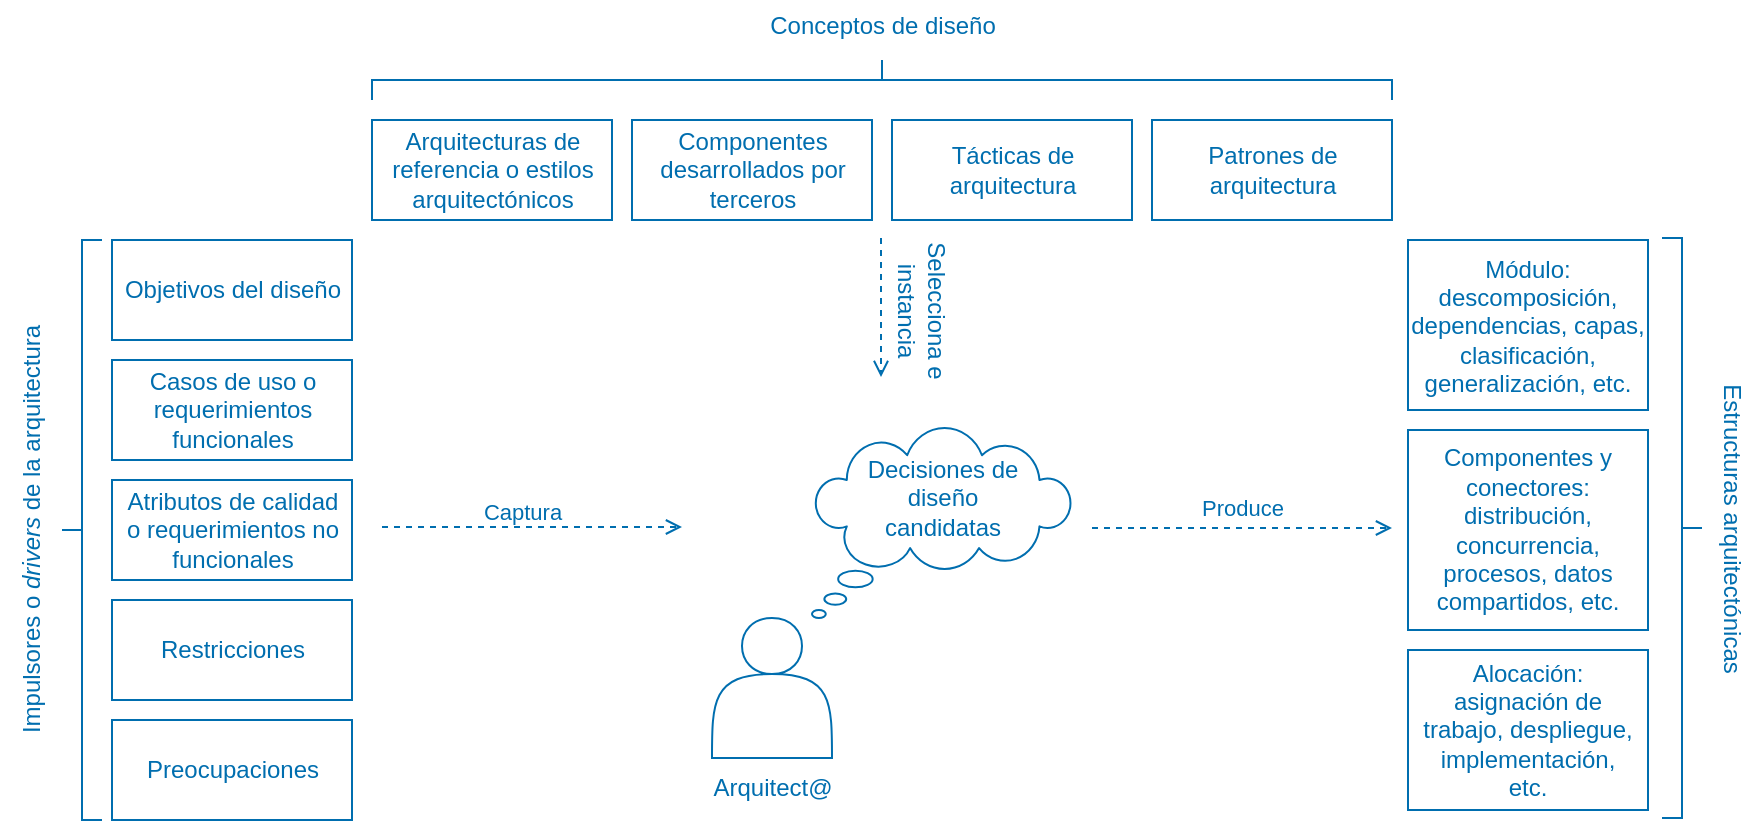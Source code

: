 <mxfile>
    <diagram id="TfBrJL6MkQ8omD83z_PI" name="Page-1">
        <mxGraphModel dx="906" dy="551" grid="1" gridSize="10" guides="1" tooltips="1" connect="1" arrows="1" fold="1" page="1" pageScale="1" pageWidth="850" pageHeight="1100" math="0" shadow="0">
            <root>
                <mxCell id="0"/>
                <mxCell id="1" parent="0"/>
                <mxCell id="3" value="Objetivos del diseño" style="html=1;fillColor=none;strokeColor=#006EAF;fontColor=#006EAF;" vertex="1" parent="1">
                    <mxGeometry x="55" y="125" width="120" height="50" as="geometry"/>
                </mxCell>
                <mxCell id="4" value="Casos de uso o&lt;br&gt;requerimientos&lt;br&gt;funcionales" style="html=1;fillColor=none;strokeColor=#006EAF;fontColor=#006EAF;" vertex="1" parent="1">
                    <mxGeometry x="55" y="185" width="120" height="50" as="geometry"/>
                </mxCell>
                <mxCell id="5" value="Atributos de calidad&lt;br&gt;o requerimientos no&lt;br&gt;funcionales" style="html=1;fillColor=none;strokeColor=#006EAF;fontColor=#006EAF;" vertex="1" parent="1">
                    <mxGeometry x="55" y="245" width="120" height="50" as="geometry"/>
                </mxCell>
                <mxCell id="6" value="Restricciones" style="html=1;fillColor=none;strokeColor=#006EAF;fontColor=#006EAF;" vertex="1" parent="1">
                    <mxGeometry x="55" y="305" width="120" height="50" as="geometry"/>
                </mxCell>
                <mxCell id="7" value="Preocupaciones" style="html=1;fillColor=none;strokeColor=#006EAF;fontColor=#006EAF;" vertex="1" parent="1">
                    <mxGeometry x="55" y="365" width="120" height="50" as="geometry"/>
                </mxCell>
                <mxCell id="8" value="Impulsores o &lt;i&gt;drivers&amp;nbsp;&lt;/i&gt;de la arquitectura" style="text;html=1;align=center;verticalAlign=middle;resizable=1;points=[];autosize=1;strokeColor=none;fillColor=none;fontColor=#006EAF;movable=1;rotatable=1;deletable=1;editable=1;connectable=1;rotation=-90;" vertex="1" parent="1">
                    <mxGeometry x="-100" y="255" width="230" height="30" as="geometry"/>
                </mxCell>
                <mxCell id="9" value="Arquitecturas de&lt;br&gt;referencia o estilos&lt;br&gt;arquitectónicos" style="html=1;fillColor=none;strokeColor=#006EAF;fontColor=#006EAF;" vertex="1" parent="1">
                    <mxGeometry x="185" y="65" width="120" height="50" as="geometry"/>
                </mxCell>
                <mxCell id="10" value="Componentes&lt;br&gt;desarrollados por&lt;br&gt;terceros" style="html=1;fillColor=none;strokeColor=#006EAF;fontColor=#006EAF;" vertex="1" parent="1">
                    <mxGeometry x="315" y="65" width="120" height="50" as="geometry"/>
                </mxCell>
                <mxCell id="11" value="Tácticas de&lt;br&gt;arquitectura" style="html=1;fillColor=none;strokeColor=#006EAF;fontColor=#006EAF;" vertex="1" parent="1">
                    <mxGeometry x="445" y="65" width="120" height="50" as="geometry"/>
                </mxCell>
                <mxCell id="12" value="Patrones de&lt;br&gt;arquitectura" style="html=1;fillColor=none;strokeColor=#006EAF;fontColor=#006EAF;" vertex="1" parent="1">
                    <mxGeometry x="575" y="65" width="120" height="50" as="geometry"/>
                </mxCell>
                <mxCell id="13" value="" style="strokeWidth=1;html=1;shape=mxgraph.flowchart.annotation_2;align=left;labelPosition=right;pointerEvents=1;fontColor=#ffffff;fillColor=#1ba1e2;rotation=90;strokeColor=#006EAF;" vertex="1" parent="1">
                    <mxGeometry x="430" y="-210" width="20" height="510" as="geometry"/>
                </mxCell>
                <mxCell id="14" value="Conceptos de diseño" style="text;html=1;align=center;verticalAlign=middle;resizable=1;points=[];autosize=1;strokeColor=none;fillColor=none;fontColor=#006EAF;movable=1;rotatable=1;deletable=1;editable=1;connectable=1;" vertex="1" parent="1">
                    <mxGeometry x="370" y="5" width="140" height="25" as="geometry"/>
                </mxCell>
                <mxCell id="17" value="" style="strokeWidth=1;html=1;shape=mxgraph.flowchart.annotation_2;align=left;labelPosition=right;pointerEvents=1;fontColor=#ffffff;fillColor=#1ba1e2;rotation=0;strokeColor=#006EAF;" vertex="1" parent="1">
                    <mxGeometry x="30" y="125" width="20" height="290" as="geometry"/>
                </mxCell>
                <mxCell id="18" value="Módulo: descomposición, dependencias, capas, clasificación, generalización, etc." style="html=1;fillColor=none;strokeColor=#006EAF;fontColor=#006EAF;horizontal=1;whiteSpace=wrap;" vertex="1" parent="1">
                    <mxGeometry x="703" y="125" width="120" height="85" as="geometry"/>
                </mxCell>
                <mxCell id="19" value="Componentes y conectores: distribución, concurrencia, procesos, datos compartidos, etc.&lt;br&gt;" style="html=1;fillColor=none;strokeColor=#006EAF;fontColor=#006EAF;horizontal=1;whiteSpace=wrap;" vertex="1" parent="1">
                    <mxGeometry x="703" y="220" width="120" height="100" as="geometry"/>
                </mxCell>
                <mxCell id="20" value="Alocación: asignación de trabajo, despliegue, implementación, etc." style="html=1;fillColor=none;strokeColor=#006EAF;fontColor=#006EAF;horizontal=1;whiteSpace=wrap;spacingLeft=4;spacingRight=4;" vertex="1" parent="1">
                    <mxGeometry x="703" y="330" width="120" height="80" as="geometry"/>
                </mxCell>
                <mxCell id="28" value="" style="strokeWidth=1;html=1;shape=mxgraph.flowchart.annotation_2;align=left;labelPosition=right;pointerEvents=1;fontColor=#ffffff;fillColor=#1ba1e2;rotation=-180;strokeColor=#006EAF;" vertex="1" parent="1">
                    <mxGeometry x="830" y="124" width="20" height="290" as="geometry"/>
                </mxCell>
                <mxCell id="29" value="Estructuras arquitectónicas" style="text;html=1;align=center;verticalAlign=middle;resizable=1;points=[];autosize=1;strokeColor=none;fillColor=none;fontColor=#006EAF;movable=1;rotatable=1;deletable=1;editable=1;connectable=1;rotation=90;" vertex="1" parent="1">
                    <mxGeometry x="780" y="254" width="170" height="30" as="geometry"/>
                </mxCell>
                <mxCell id="30" value="Captura" style="endArrow=open;html=1;fontColor=#006EAF;endFill=0;dashed=1;fillColor=#1ba1e2;strokeColor=#006EAF;labelBackgroundColor=none;" edge="1" parent="1">
                    <mxGeometry x="-0.067" y="9" width="50" height="50" relative="1" as="geometry">
                        <mxPoint x="190" y="268.5" as="sourcePoint"/>
                        <mxPoint x="340" y="268.5" as="targetPoint"/>
                        <mxPoint y="1" as="offset"/>
                    </mxGeometry>
                </mxCell>
                <mxCell id="31" value="Produce" style="endArrow=open;html=1;fontColor=#006EAF;endFill=0;dashed=1;fillColor=#1ba1e2;strokeColor=#006EAF;labelBackgroundColor=none;" edge="1" parent="1">
                    <mxGeometry y="10" width="50" height="50" relative="1" as="geometry">
                        <mxPoint x="545" y="269" as="sourcePoint"/>
                        <mxPoint x="695" y="269" as="targetPoint"/>
                        <mxPoint as="offset"/>
                    </mxGeometry>
                </mxCell>
                <mxCell id="32" value="" style="endArrow=open;html=1;fontColor=#006EAF;endFill=0;dashed=1;fillColor=#1ba1e2;strokeColor=#006EAF;labelBackgroundColor=none;" edge="1" parent="1">
                    <mxGeometry x="0.036" y="61" width="50" height="50" relative="1" as="geometry">
                        <mxPoint x="439.5" y="124" as="sourcePoint"/>
                        <mxPoint x="439.5" y="193.5" as="targetPoint"/>
                        <mxPoint as="offset"/>
                    </mxGeometry>
                </mxCell>
                <mxCell id="33" value="Selecciona e&lt;br&gt;instancia" style="text;html=1;align=center;verticalAlign=middle;resizable=0;points=[];autosize=1;strokeColor=none;fillColor=none;fontColor=#006EAF;rotation=90;" vertex="1" parent="1">
                    <mxGeometry x="415" y="140" width="90" height="40" as="geometry"/>
                </mxCell>
                <mxCell id="34" value="" style="group" vertex="1" connectable="0" parent="1">
                    <mxGeometry x="345" y="219" width="190" height="195" as="geometry"/>
                </mxCell>
                <mxCell id="24" value="" style="group" vertex="1" connectable="0" parent="34">
                    <mxGeometry x="60" width="130" height="95" as="geometry"/>
                </mxCell>
                <mxCell id="22" value="" style="whiteSpace=wrap;html=1;shape=mxgraph.basic.cloud_callout;strokeWidth=1;fontColor=#ffffff;fillColor=none;strokeColor=#006EAF;" vertex="1" parent="24">
                    <mxGeometry width="130" height="95" as="geometry"/>
                </mxCell>
                <mxCell id="23" value="&lt;span style=&quot;&quot;&gt;Decisiones de&lt;/span&gt;&lt;br style=&quot;&quot;&gt;&lt;span style=&quot;&quot;&gt;diseño&lt;/span&gt;&lt;br style=&quot;&quot;&gt;&lt;span style=&quot;&quot;&gt;candidatas&lt;/span&gt;" style="text;html=1;align=center;verticalAlign=middle;resizable=0;points=[];autosize=1;strokeColor=none;fillColor=none;fontColor=#006EAF;" vertex="1" parent="24">
                    <mxGeometry x="15" y="5" width="100" height="60" as="geometry"/>
                </mxCell>
                <mxCell id="27" value="" style="group" vertex="1" connectable="0" parent="34">
                    <mxGeometry y="95" width="80" height="100" as="geometry"/>
                </mxCell>
                <mxCell id="25" value="" style="shape=actor;whiteSpace=wrap;html=1;strokeWidth=1;fontColor=#ffffff;fillColor=none;strokeColor=#006EAF;" vertex="1" parent="27">
                    <mxGeometry x="10" width="60" height="70" as="geometry"/>
                </mxCell>
                <mxCell id="26" value="Arquitect@" style="text;html=1;align=center;verticalAlign=middle;resizable=0;points=[];autosize=1;strokeColor=none;fillColor=none;fontColor=#006EAF;" vertex="1" parent="27">
                    <mxGeometry y="70" width="80" height="30" as="geometry"/>
                </mxCell>
            </root>
        </mxGraphModel>
    </diagram>
</mxfile>